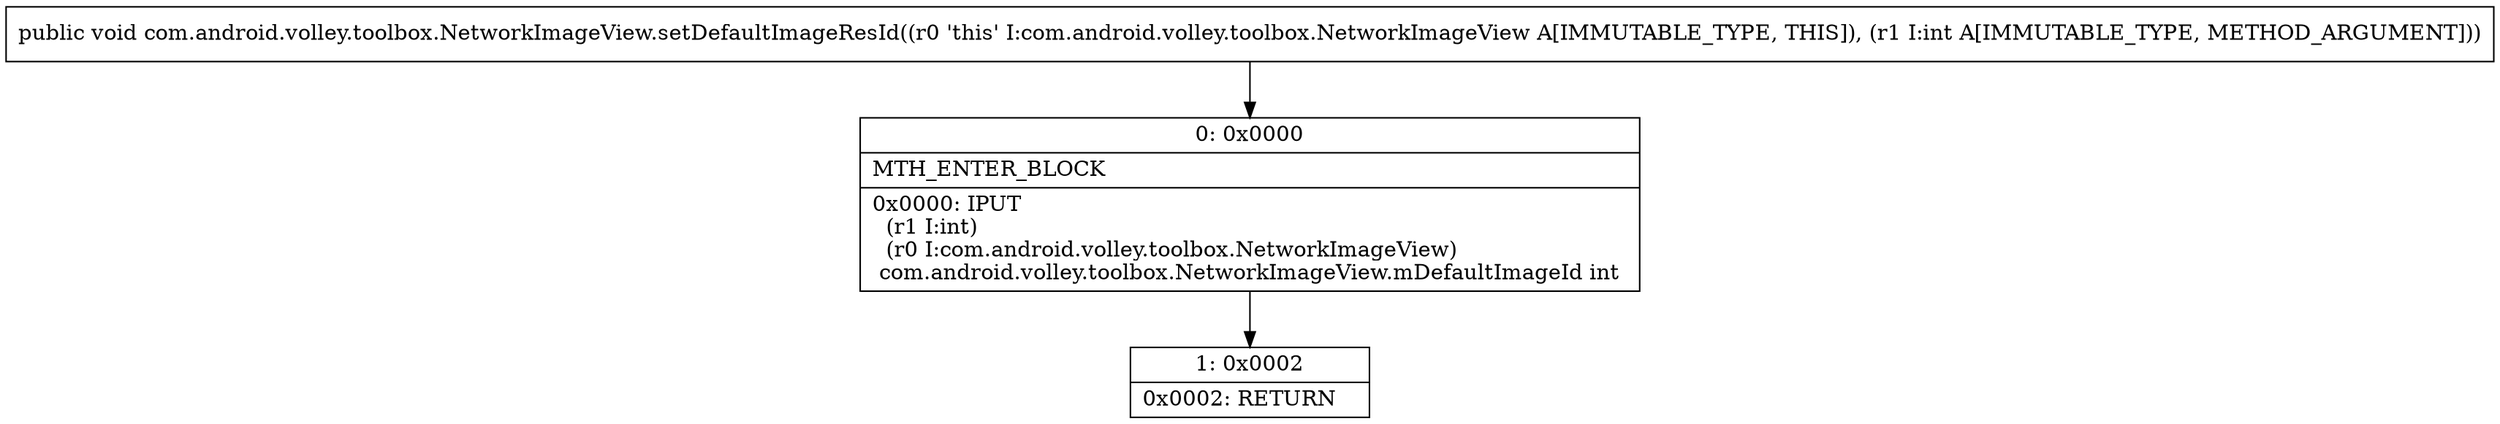 digraph "CFG forcom.android.volley.toolbox.NetworkImageView.setDefaultImageResId(I)V" {
Node_0 [shape=record,label="{0\:\ 0x0000|MTH_ENTER_BLOCK\l|0x0000: IPUT  \l  (r1 I:int)\l  (r0 I:com.android.volley.toolbox.NetworkImageView)\l com.android.volley.toolbox.NetworkImageView.mDefaultImageId int \l}"];
Node_1 [shape=record,label="{1\:\ 0x0002|0x0002: RETURN   \l}"];
MethodNode[shape=record,label="{public void com.android.volley.toolbox.NetworkImageView.setDefaultImageResId((r0 'this' I:com.android.volley.toolbox.NetworkImageView A[IMMUTABLE_TYPE, THIS]), (r1 I:int A[IMMUTABLE_TYPE, METHOD_ARGUMENT])) }"];
MethodNode -> Node_0;
Node_0 -> Node_1;
}

